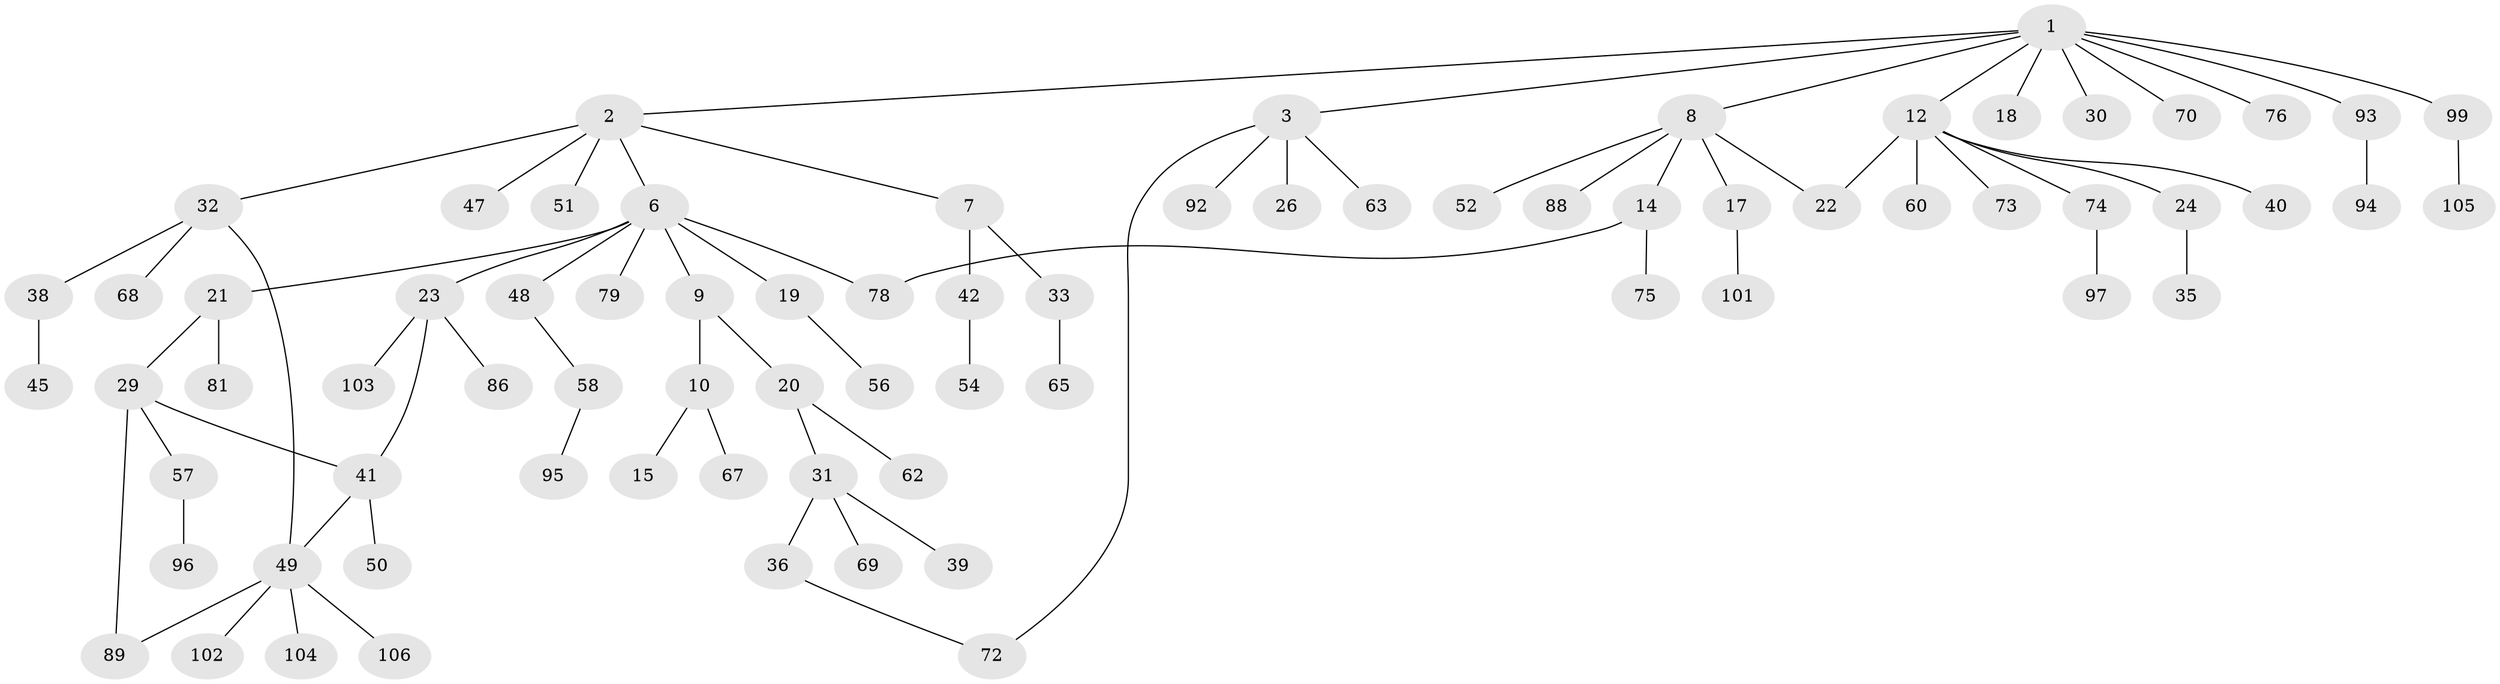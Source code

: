 // original degree distribution, {6: 0.02830188679245283, 4: 0.10377358490566038, 5: 0.02830188679245283, 3: 0.09433962264150944, 2: 0.2830188679245283, 7: 0.009433962264150943, 1: 0.4528301886792453}
// Generated by graph-tools (version 1.1) at 2025/41/03/06/25 10:41:26]
// undirected, 75 vertices, 80 edges
graph export_dot {
graph [start="1"]
  node [color=gray90,style=filled];
  1 [super="+4"];
  2 [super="+5"];
  3 [super="+37"];
  6 [super="+16"];
  7 [super="+11"];
  8 [super="+13"];
  9 [super="+61"];
  10 [super="+44"];
  12 [super="+25"];
  14;
  15;
  17 [super="+28"];
  18;
  19 [super="+90"];
  20 [super="+55"];
  21 [super="+66"];
  22 [super="+27"];
  23 [super="+83"];
  24;
  26;
  29 [super="+59"];
  30;
  31 [super="+46"];
  32 [super="+34"];
  33 [super="+53"];
  35;
  36 [super="+64"];
  38;
  39;
  40 [super="+100"];
  41;
  42 [super="+43"];
  45 [super="+82"];
  47;
  48 [super="+80"];
  49 [super="+91"];
  50;
  51;
  52;
  54;
  56;
  57 [super="+87"];
  58 [super="+84"];
  60;
  62;
  63;
  65;
  67;
  68 [super="+71"];
  69;
  70;
  72 [super="+77"];
  73;
  74;
  75 [super="+85"];
  76;
  78 [super="+98"];
  79;
  81;
  86;
  88;
  89;
  92;
  93;
  94;
  95;
  96;
  97;
  99;
  101;
  102;
  103;
  104;
  105;
  106;
  1 -- 2;
  1 -- 3;
  1 -- 12;
  1 -- 70;
  1 -- 93;
  1 -- 18;
  1 -- 99;
  1 -- 8;
  1 -- 76;
  1 -- 30;
  2 -- 7;
  2 -- 51;
  2 -- 32;
  2 -- 6;
  2 -- 47;
  3 -- 26;
  3 -- 63;
  3 -- 92;
  3 -- 72;
  6 -- 9;
  6 -- 19;
  6 -- 48;
  6 -- 79;
  6 -- 78;
  6 -- 21;
  6 -- 23;
  7 -- 33;
  7 -- 42;
  8 -- 17;
  8 -- 22;
  8 -- 52;
  8 -- 88;
  8 -- 14;
  9 -- 10;
  9 -- 20;
  10 -- 15;
  10 -- 67;
  12 -- 24;
  12 -- 40;
  12 -- 73;
  12 -- 74;
  12 -- 22;
  12 -- 60;
  14 -- 75;
  14 -- 78;
  17 -- 101;
  19 -- 56;
  20 -- 31;
  20 -- 62;
  21 -- 29;
  21 -- 81;
  23 -- 86;
  23 -- 103;
  23 -- 41;
  24 -- 35;
  29 -- 41;
  29 -- 57;
  29 -- 89;
  31 -- 36;
  31 -- 39;
  31 -- 69;
  32 -- 68;
  32 -- 38;
  32 -- 49;
  33 -- 65;
  36 -- 72;
  38 -- 45;
  41 -- 49;
  41 -- 50;
  42 -- 54;
  48 -- 58;
  49 -- 102;
  49 -- 104;
  49 -- 89;
  49 -- 106;
  57 -- 96;
  58 -- 95;
  74 -- 97;
  93 -- 94;
  99 -- 105;
}
